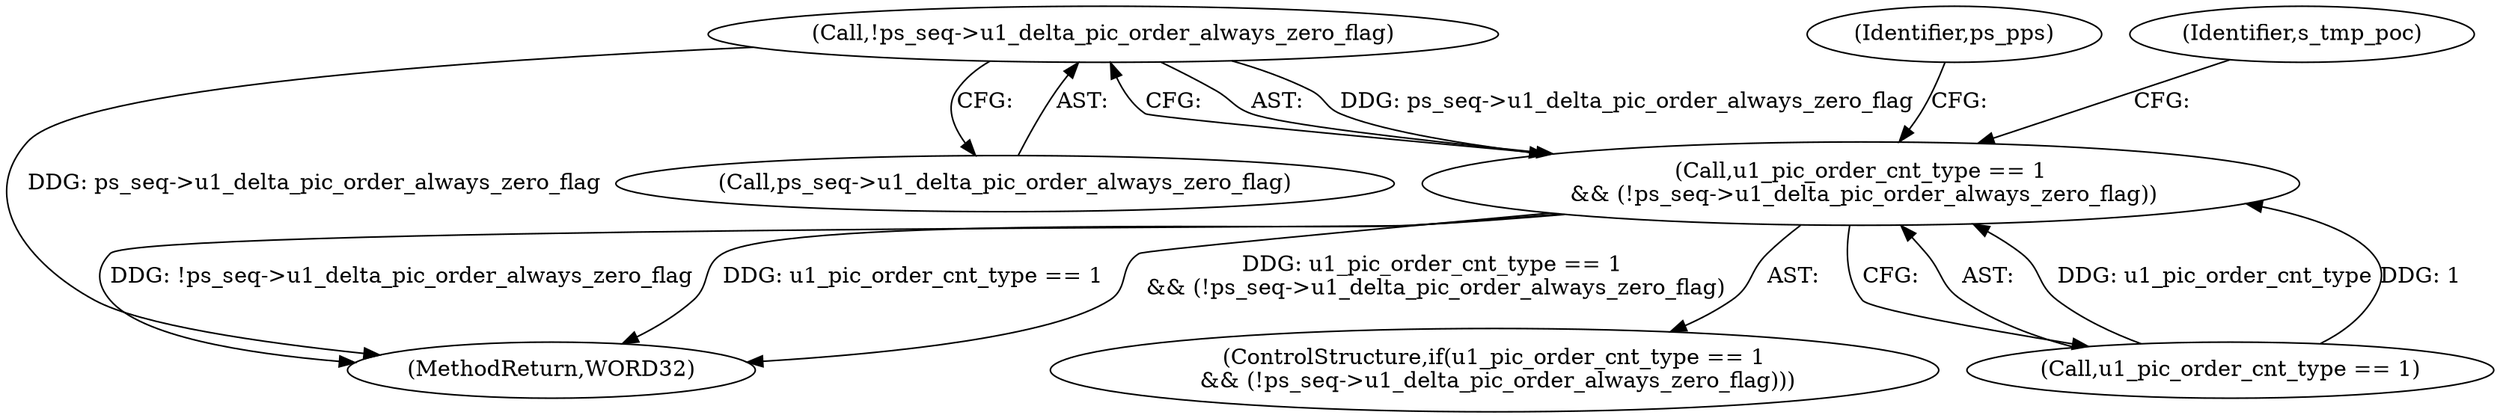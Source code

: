 digraph "0_Android_8b5fd8f24eba5dd19ab2f80ea11a9125aa882ae2@pointer" {
"1000664" [label="(Call,!ps_seq->u1_delta_pic_order_always_zero_flag)"];
"1000660" [label="(Call,u1_pic_order_cnt_type == 1\n && (!ps_seq->u1_delta_pic_order_always_zero_flag))"];
"1002544" [label="(MethodReturn,WORD32)"];
"1000665" [label="(Call,ps_seq->u1_delta_pic_order_always_zero_flag)"];
"1000711" [label="(Identifier,ps_pps)"];
"1000659" [label="(ControlStructure,if(u1_pic_order_cnt_type == 1\n && (!ps_seq->u1_delta_pic_order_always_zero_flag)))"];
"1000661" [label="(Call,u1_pic_order_cnt_type == 1)"];
"1000672" [label="(Identifier,s_tmp_poc)"];
"1000664" [label="(Call,!ps_seq->u1_delta_pic_order_always_zero_flag)"];
"1000660" [label="(Call,u1_pic_order_cnt_type == 1\n && (!ps_seq->u1_delta_pic_order_always_zero_flag))"];
"1000664" -> "1000660"  [label="AST: "];
"1000664" -> "1000665"  [label="CFG: "];
"1000665" -> "1000664"  [label="AST: "];
"1000660" -> "1000664"  [label="CFG: "];
"1000664" -> "1002544"  [label="DDG: ps_seq->u1_delta_pic_order_always_zero_flag"];
"1000664" -> "1000660"  [label="DDG: ps_seq->u1_delta_pic_order_always_zero_flag"];
"1000660" -> "1000659"  [label="AST: "];
"1000660" -> "1000661"  [label="CFG: "];
"1000661" -> "1000660"  [label="AST: "];
"1000672" -> "1000660"  [label="CFG: "];
"1000711" -> "1000660"  [label="CFG: "];
"1000660" -> "1002544"  [label="DDG: u1_pic_order_cnt_type == 1\n && (!ps_seq->u1_delta_pic_order_always_zero_flag)"];
"1000660" -> "1002544"  [label="DDG: !ps_seq->u1_delta_pic_order_always_zero_flag"];
"1000660" -> "1002544"  [label="DDG: u1_pic_order_cnt_type == 1"];
"1000661" -> "1000660"  [label="DDG: u1_pic_order_cnt_type"];
"1000661" -> "1000660"  [label="DDG: 1"];
}
